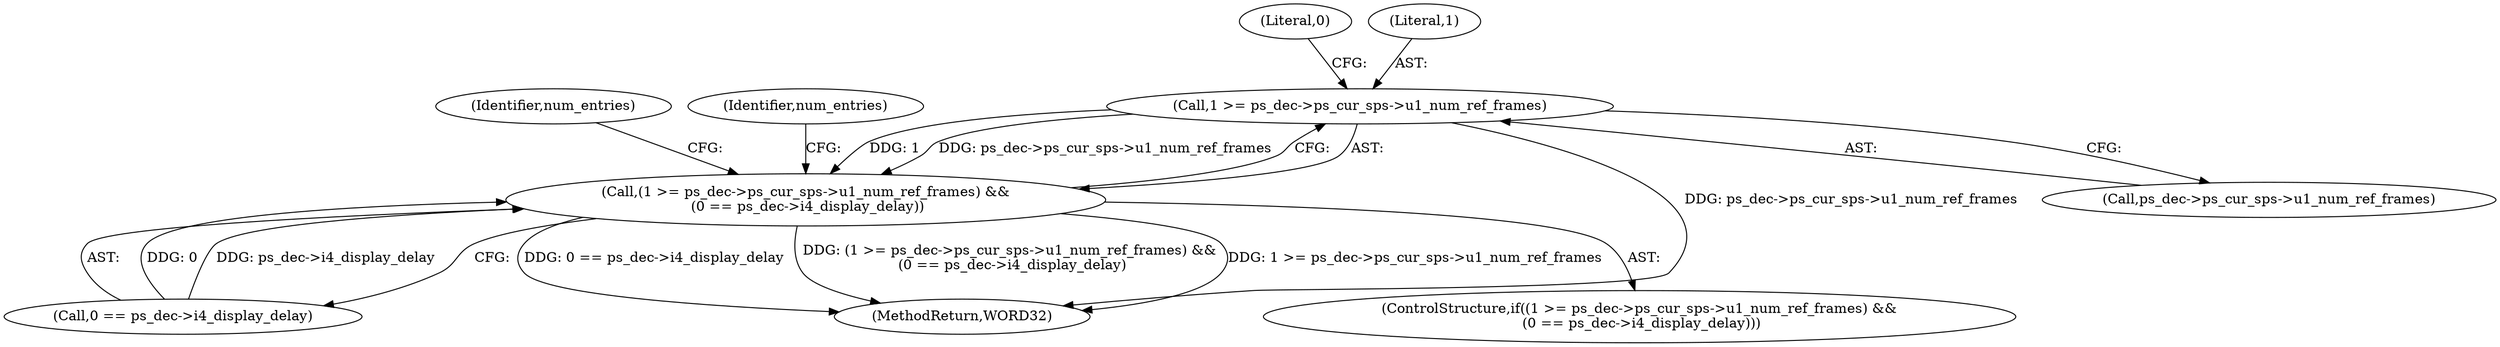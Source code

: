 digraph "0_Android_d4841f1161bdb5e13cb19e81af42437a634dd6ef@pointer" {
"1000773" [label="(Call,1 >= ps_dec->ps_cur_sps->u1_num_ref_frames)"];
"1000772" [label="(Call,(1 >= ps_dec->ps_cur_sps->u1_num_ref_frames) &&\n (0 == ps_dec->i4_display_delay))"];
"1001364" [label="(MethodReturn,WORD32)"];
"1000781" [label="(Literal,0)"];
"1000780" [label="(Call,0 == ps_dec->i4_display_delay)"];
"1000771" [label="(ControlStructure,if((1 >= ps_dec->ps_cur_sps->u1_num_ref_frames) &&\n (0 == ps_dec->i4_display_delay)))"];
"1000790" [label="(Identifier,num_entries)"];
"1000773" [label="(Call,1 >= ps_dec->ps_cur_sps->u1_num_ref_frames)"];
"1000787" [label="(Identifier,num_entries)"];
"1000774" [label="(Literal,1)"];
"1000775" [label="(Call,ps_dec->ps_cur_sps->u1_num_ref_frames)"];
"1000772" [label="(Call,(1 >= ps_dec->ps_cur_sps->u1_num_ref_frames) &&\n (0 == ps_dec->i4_display_delay))"];
"1000773" -> "1000772"  [label="AST: "];
"1000773" -> "1000775"  [label="CFG: "];
"1000774" -> "1000773"  [label="AST: "];
"1000775" -> "1000773"  [label="AST: "];
"1000781" -> "1000773"  [label="CFG: "];
"1000772" -> "1000773"  [label="CFG: "];
"1000773" -> "1001364"  [label="DDG: ps_dec->ps_cur_sps->u1_num_ref_frames"];
"1000773" -> "1000772"  [label="DDG: 1"];
"1000773" -> "1000772"  [label="DDG: ps_dec->ps_cur_sps->u1_num_ref_frames"];
"1000772" -> "1000771"  [label="AST: "];
"1000772" -> "1000780"  [label="CFG: "];
"1000780" -> "1000772"  [label="AST: "];
"1000787" -> "1000772"  [label="CFG: "];
"1000790" -> "1000772"  [label="CFG: "];
"1000772" -> "1001364"  [label="DDG: 1 >= ps_dec->ps_cur_sps->u1_num_ref_frames"];
"1000772" -> "1001364"  [label="DDG: 0 == ps_dec->i4_display_delay"];
"1000772" -> "1001364"  [label="DDG: (1 >= ps_dec->ps_cur_sps->u1_num_ref_frames) &&\n (0 == ps_dec->i4_display_delay)"];
"1000780" -> "1000772"  [label="DDG: 0"];
"1000780" -> "1000772"  [label="DDG: ps_dec->i4_display_delay"];
}
